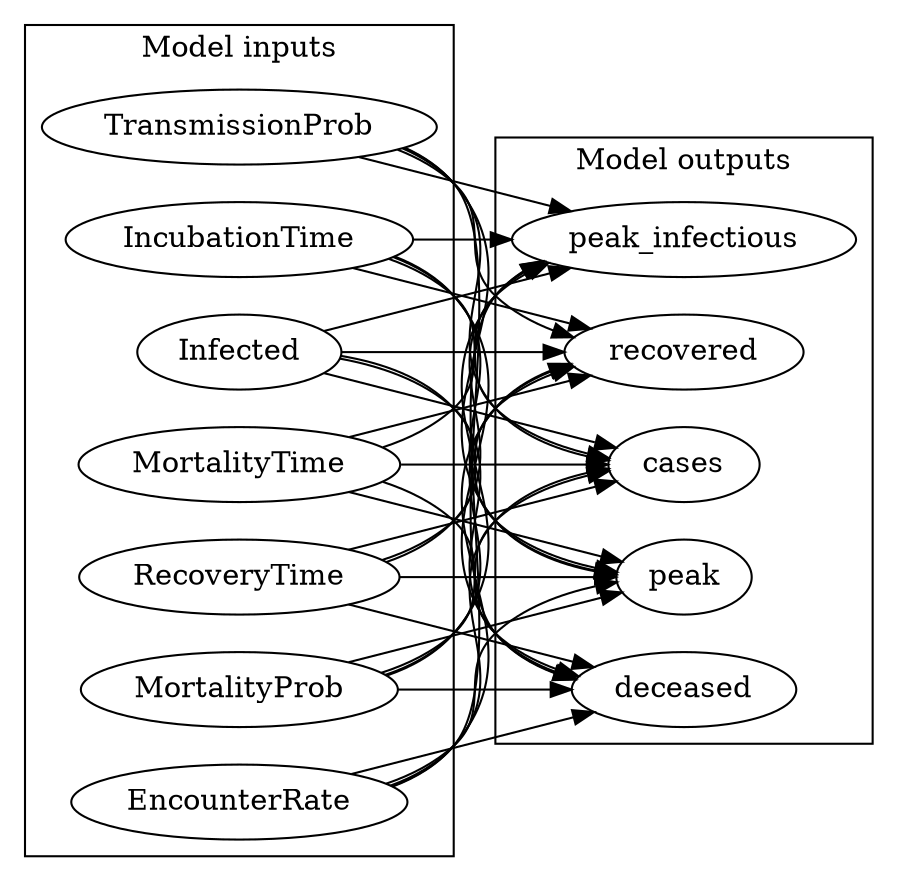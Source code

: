 digraph "" {
	graph [newrank=True,
		rankdir=LR
	];
	subgraph cluster_outputs {
		graph [label="Model outputs"];
		deceased;
		peak_infectious;
		recovered;
		cases;
		peak;
	}
	subgraph cluster_inputs {
		graph [label="Model inputs"];
		RecoveryTime;
		MortalityProb;
		EncounterRate;
		TransmissionProb;
		IncubationTime;
		Infected;
		MortalityTime;
	}
	RecoveryTime -> deceased;
	RecoveryTime -> peak_infectious;
	RecoveryTime -> recovered;
	RecoveryTime -> cases;
	RecoveryTime -> peak;
	MortalityProb -> deceased;
	MortalityProb -> peak_infectious;
	MortalityProb -> recovered;
	MortalityProb -> cases;
	MortalityProb -> peak;
	EncounterRate -> deceased;
	EncounterRate -> peak_infectious;
	EncounterRate -> recovered;
	EncounterRate -> cases;
	EncounterRate -> peak;
	TransmissionProb -> deceased;
	TransmissionProb -> peak_infectious;
	TransmissionProb -> recovered;
	TransmissionProb -> cases;
	TransmissionProb -> peak;
	IncubationTime -> deceased;
	IncubationTime -> peak_infectious;
	IncubationTime -> recovered;
	IncubationTime -> cases;
	IncubationTime -> peak;
	Infected -> deceased;
	Infected -> peak_infectious;
	Infected -> recovered;
	Infected -> cases;
	Infected -> peak;
	MortalityTime -> deceased;
	MortalityTime -> peak_infectious;
	MortalityTime -> recovered;
	MortalityTime -> cases;
	MortalityTime -> peak;
}
